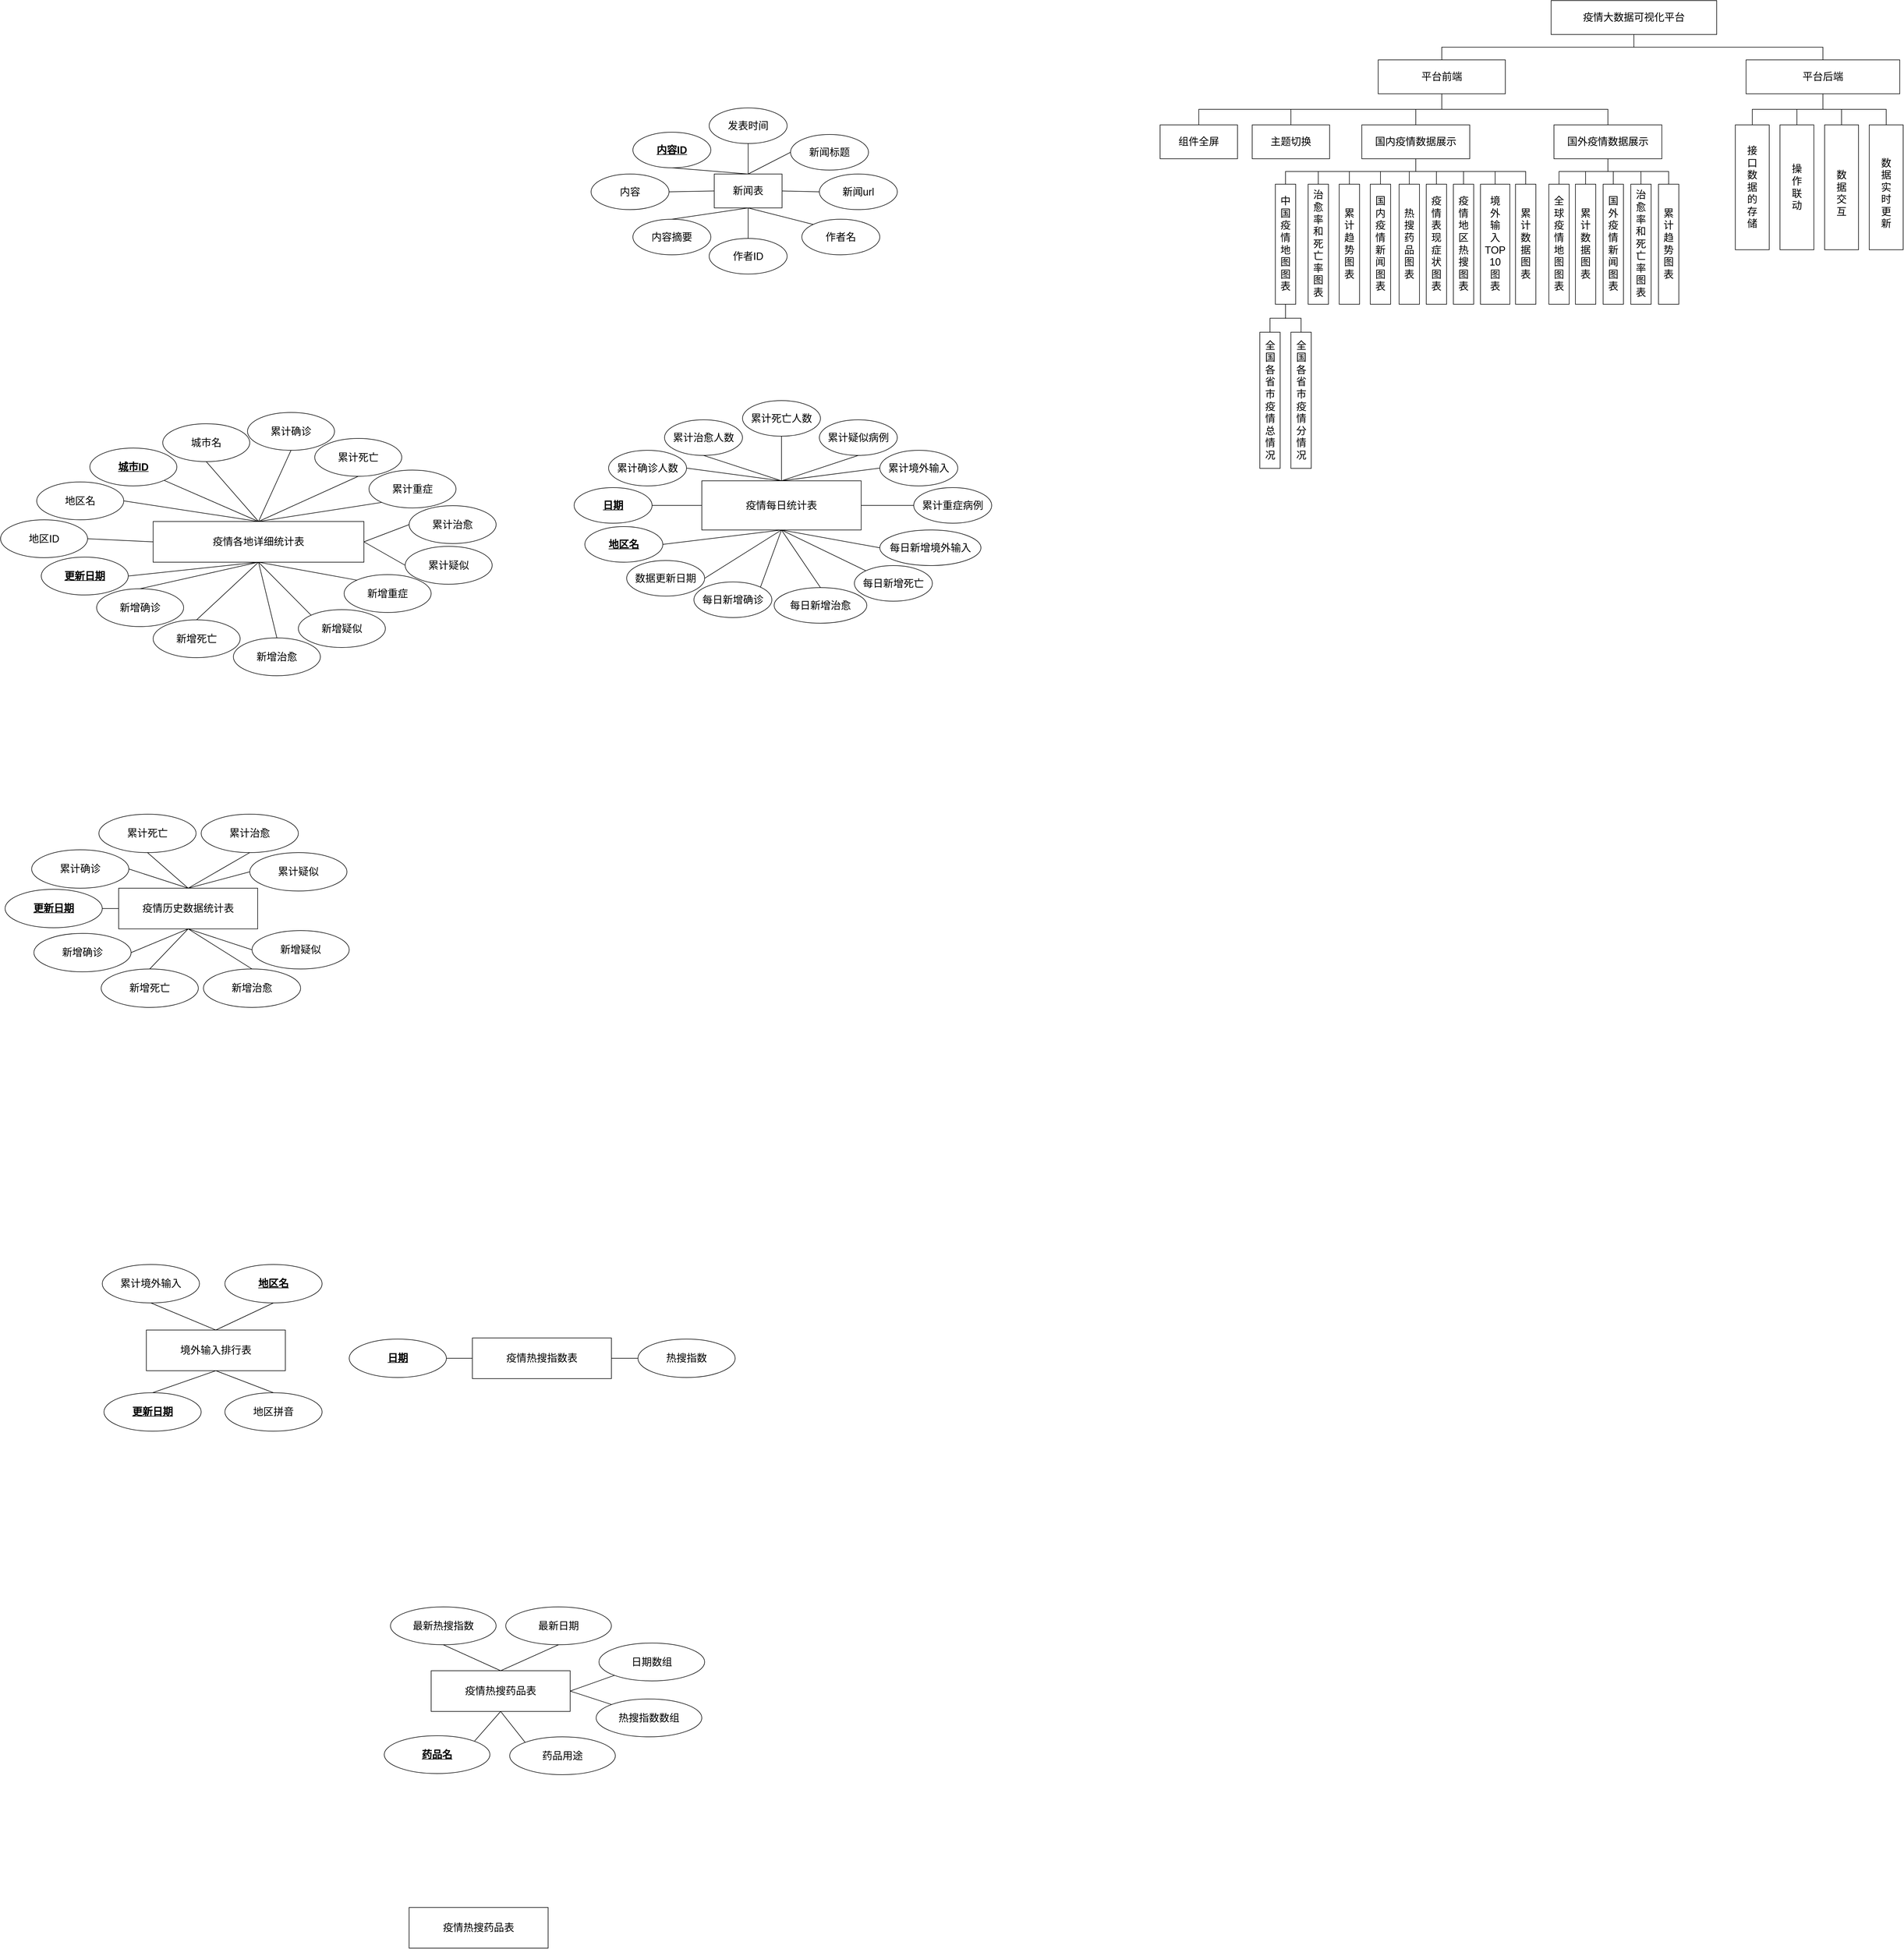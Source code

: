 <mxfile version="20.8.1" type="github">
  <diagram name="第 1 页" id="UEdug9_IwMbXUu6I8PIS">
    <mxGraphModel dx="3842" dy="546" grid="0" gridSize="10" guides="1" tooltips="1" connect="1" arrows="1" fold="1" page="0" pageScale="1" pageWidth="827" pageHeight="1169" math="0" shadow="0">
      <root>
        <mxCell id="0" />
        <mxCell id="1" parent="0" />
        <mxCell id="BOajG0e2wCL7hpuUYJ67-6" style="edgeStyle=orthogonalEdgeStyle;rounded=0;orthogonalLoop=1;jettySize=auto;html=1;exitX=0.5;exitY=1;exitDx=0;exitDy=0;entryX=0.5;entryY=0;entryDx=0;entryDy=0;endArrow=none;endFill=0;" parent="1" source="BOajG0e2wCL7hpuUYJ67-2" target="BOajG0e2wCL7hpuUYJ67-3" edge="1">
          <mxGeometry relative="1" as="geometry" />
        </mxCell>
        <mxCell id="BOajG0e2wCL7hpuUYJ67-7" style="edgeStyle=orthogonalEdgeStyle;rounded=0;orthogonalLoop=1;jettySize=auto;html=1;exitX=0.5;exitY=1;exitDx=0;exitDy=0;entryX=0.5;entryY=0;entryDx=0;entryDy=0;endArrow=none;endFill=0;" parent="1" source="BOajG0e2wCL7hpuUYJ67-2" target="BOajG0e2wCL7hpuUYJ67-4" edge="1">
          <mxGeometry relative="1" as="geometry" />
        </mxCell>
        <mxCell id="BOajG0e2wCL7hpuUYJ67-2" value="&lt;font style=&quot;font-size: 18px;&quot;&gt;疫情大数据可视化平台&lt;/font&gt;" style="rounded=0;whiteSpace=wrap;html=1;" parent="1" vertex="1">
          <mxGeometry x="188" y="89" width="293" height="60" as="geometry" />
        </mxCell>
        <mxCell id="BOajG0e2wCL7hpuUYJ67-12" style="edgeStyle=orthogonalEdgeStyle;rounded=0;orthogonalLoop=1;jettySize=auto;html=1;exitX=0.5;exitY=1;exitDx=0;exitDy=0;endArrow=none;endFill=0;" parent="1" source="BOajG0e2wCL7hpuUYJ67-3" target="BOajG0e2wCL7hpuUYJ67-10" edge="1">
          <mxGeometry relative="1" as="geometry" />
        </mxCell>
        <mxCell id="BOajG0e2wCL7hpuUYJ67-13" style="edgeStyle=orthogonalEdgeStyle;rounded=0;orthogonalLoop=1;jettySize=auto;html=1;exitX=0.5;exitY=1;exitDx=0;exitDy=0;endArrow=none;endFill=0;" parent="1" source="BOajG0e2wCL7hpuUYJ67-3" target="BOajG0e2wCL7hpuUYJ67-11" edge="1">
          <mxGeometry relative="1" as="geometry" />
        </mxCell>
        <mxCell id="BOajG0e2wCL7hpuUYJ67-53" style="edgeStyle=orthogonalEdgeStyle;rounded=0;orthogonalLoop=1;jettySize=auto;html=1;exitX=0.5;exitY=1;exitDx=0;exitDy=0;endArrow=none;endFill=0;" parent="1" source="BOajG0e2wCL7hpuUYJ67-3" target="BOajG0e2wCL7hpuUYJ67-52" edge="1">
          <mxGeometry relative="1" as="geometry" />
        </mxCell>
        <mxCell id="BOajG0e2wCL7hpuUYJ67-55" style="edgeStyle=orthogonalEdgeStyle;rounded=0;orthogonalLoop=1;jettySize=auto;html=1;exitX=0.5;exitY=1;exitDx=0;exitDy=0;endArrow=none;endFill=0;" parent="1" source="BOajG0e2wCL7hpuUYJ67-3" target="BOajG0e2wCL7hpuUYJ67-54" edge="1">
          <mxGeometry relative="1" as="geometry" />
        </mxCell>
        <mxCell id="BOajG0e2wCL7hpuUYJ67-3" value="&lt;font style=&quot;font-size: 18px;&quot;&gt;平台前端&lt;/font&gt;" style="rounded=0;whiteSpace=wrap;html=1;" parent="1" vertex="1">
          <mxGeometry x="-118" y="194" width="225" height="60" as="geometry" />
        </mxCell>
        <mxCell id="BOajG0e2wCL7hpuUYJ67-58" style="edgeStyle=orthogonalEdgeStyle;rounded=0;orthogonalLoop=1;jettySize=auto;html=1;exitX=0.5;exitY=1;exitDx=0;exitDy=0;entryX=0;entryY=0.5;entryDx=0;entryDy=0;endArrow=none;endFill=0;" parent="1" source="BOajG0e2wCL7hpuUYJ67-4" target="BOajG0e2wCL7hpuUYJ67-48" edge="1">
          <mxGeometry relative="1" as="geometry" />
        </mxCell>
        <mxCell id="BOajG0e2wCL7hpuUYJ67-59" style="edgeStyle=orthogonalEdgeStyle;rounded=0;orthogonalLoop=1;jettySize=auto;html=1;exitX=0.5;exitY=1;exitDx=0;exitDy=0;entryX=0;entryY=0.5;entryDx=0;entryDy=0;endArrow=none;endFill=0;" parent="1" source="BOajG0e2wCL7hpuUYJ67-4" target="BOajG0e2wCL7hpuUYJ67-49" edge="1">
          <mxGeometry relative="1" as="geometry" />
        </mxCell>
        <mxCell id="BOajG0e2wCL7hpuUYJ67-60" style="edgeStyle=orthogonalEdgeStyle;rounded=0;orthogonalLoop=1;jettySize=auto;html=1;exitX=0.5;exitY=1;exitDx=0;exitDy=0;entryX=0;entryY=0.5;entryDx=0;entryDy=0;endArrow=none;endFill=0;" parent="1" source="BOajG0e2wCL7hpuUYJ67-4" target="BOajG0e2wCL7hpuUYJ67-50" edge="1">
          <mxGeometry relative="1" as="geometry" />
        </mxCell>
        <mxCell id="BOajG0e2wCL7hpuUYJ67-61" style="edgeStyle=orthogonalEdgeStyle;rounded=0;orthogonalLoop=1;jettySize=auto;html=1;exitX=0.5;exitY=1;exitDx=0;exitDy=0;entryX=0;entryY=0.5;entryDx=0;entryDy=0;endArrow=none;endFill=0;" parent="1" source="BOajG0e2wCL7hpuUYJ67-4" target="BOajG0e2wCL7hpuUYJ67-57" edge="1">
          <mxGeometry relative="1" as="geometry" />
        </mxCell>
        <mxCell id="BOajG0e2wCL7hpuUYJ67-4" value="&lt;font style=&quot;font-size: 18px;&quot;&gt;平台后端&lt;/font&gt;" style="rounded=0;whiteSpace=wrap;html=1;" parent="1" vertex="1">
          <mxGeometry x="533" y="194" width="272" height="60" as="geometry" />
        </mxCell>
        <mxCell id="BOajG0e2wCL7hpuUYJ67-25" style="edgeStyle=orthogonalEdgeStyle;rounded=0;orthogonalLoop=1;jettySize=auto;html=1;exitX=0.5;exitY=1;exitDx=0;exitDy=0;entryX=0;entryY=0.5;entryDx=0;entryDy=0;endArrow=none;endFill=0;" parent="1" source="BOajG0e2wCL7hpuUYJ67-10" target="BOajG0e2wCL7hpuUYJ67-22" edge="1">
          <mxGeometry relative="1" as="geometry" />
        </mxCell>
        <mxCell id="BOajG0e2wCL7hpuUYJ67-26" style="edgeStyle=orthogonalEdgeStyle;rounded=0;orthogonalLoop=1;jettySize=auto;html=1;exitX=0.5;exitY=1;exitDx=0;exitDy=0;entryX=0;entryY=0.5;entryDx=0;entryDy=0;endArrow=none;endFill=0;" parent="1" source="BOajG0e2wCL7hpuUYJ67-10" target="BOajG0e2wCL7hpuUYJ67-15" edge="1">
          <mxGeometry relative="1" as="geometry" />
        </mxCell>
        <mxCell id="BOajG0e2wCL7hpuUYJ67-27" style="edgeStyle=orthogonalEdgeStyle;rounded=0;orthogonalLoop=1;jettySize=auto;html=1;exitX=0.5;exitY=1;exitDx=0;exitDy=0;entryX=0;entryY=0.5;entryDx=0;entryDy=0;endArrow=none;endFill=0;" parent="1" source="BOajG0e2wCL7hpuUYJ67-10" target="BOajG0e2wCL7hpuUYJ67-16" edge="1">
          <mxGeometry relative="1" as="geometry" />
        </mxCell>
        <mxCell id="BOajG0e2wCL7hpuUYJ67-28" style="edgeStyle=orthogonalEdgeStyle;rounded=0;orthogonalLoop=1;jettySize=auto;html=1;exitX=0.5;exitY=1;exitDx=0;exitDy=0;entryX=0;entryY=0.5;entryDx=0;entryDy=0;endArrow=none;endFill=0;" parent="1" source="BOajG0e2wCL7hpuUYJ67-10" target="BOajG0e2wCL7hpuUYJ67-17" edge="1">
          <mxGeometry relative="1" as="geometry" />
        </mxCell>
        <mxCell id="BOajG0e2wCL7hpuUYJ67-29" style="edgeStyle=orthogonalEdgeStyle;rounded=0;orthogonalLoop=1;jettySize=auto;html=1;exitX=0.5;exitY=1;exitDx=0;exitDy=0;entryX=0;entryY=0.5;entryDx=0;entryDy=0;endArrow=none;endFill=0;" parent="1" source="BOajG0e2wCL7hpuUYJ67-10" target="BOajG0e2wCL7hpuUYJ67-18" edge="1">
          <mxGeometry relative="1" as="geometry" />
        </mxCell>
        <mxCell id="BOajG0e2wCL7hpuUYJ67-30" style="edgeStyle=orthogonalEdgeStyle;rounded=0;orthogonalLoop=1;jettySize=auto;html=1;exitX=0.5;exitY=1;exitDx=0;exitDy=0;entryX=0;entryY=0.5;entryDx=0;entryDy=0;endArrow=none;endFill=0;" parent="1" source="BOajG0e2wCL7hpuUYJ67-10" target="BOajG0e2wCL7hpuUYJ67-19" edge="1">
          <mxGeometry relative="1" as="geometry" />
        </mxCell>
        <mxCell id="BOajG0e2wCL7hpuUYJ67-31" style="edgeStyle=orthogonalEdgeStyle;rounded=0;orthogonalLoop=1;jettySize=auto;html=1;exitX=0.5;exitY=1;exitDx=0;exitDy=0;entryX=0;entryY=0.5;entryDx=0;entryDy=0;endArrow=none;endFill=0;" parent="1" source="BOajG0e2wCL7hpuUYJ67-10" target="BOajG0e2wCL7hpuUYJ67-20" edge="1">
          <mxGeometry relative="1" as="geometry" />
        </mxCell>
        <mxCell id="BOajG0e2wCL7hpuUYJ67-32" style="edgeStyle=orthogonalEdgeStyle;rounded=0;orthogonalLoop=1;jettySize=auto;html=1;exitX=0.5;exitY=1;exitDx=0;exitDy=0;entryX=0;entryY=0.5;entryDx=0;entryDy=0;endArrow=none;endFill=0;" parent="1" source="BOajG0e2wCL7hpuUYJ67-10" target="BOajG0e2wCL7hpuUYJ67-21" edge="1">
          <mxGeometry relative="1" as="geometry" />
        </mxCell>
        <mxCell id="BOajG0e2wCL7hpuUYJ67-39" style="edgeStyle=orthogonalEdgeStyle;rounded=0;orthogonalLoop=1;jettySize=auto;html=1;exitX=0.5;exitY=1;exitDx=0;exitDy=0;entryX=0;entryY=0.5;entryDx=0;entryDy=0;endArrow=none;endFill=0;" parent="1" source="BOajG0e2wCL7hpuUYJ67-10" target="BOajG0e2wCL7hpuUYJ67-37" edge="1">
          <mxGeometry relative="1" as="geometry" />
        </mxCell>
        <mxCell id="BOajG0e2wCL7hpuUYJ67-10" value="&lt;font style=&quot;font-size: 18px;&quot;&gt;国内疫情数据展示&lt;/font&gt;" style="rounded=0;whiteSpace=wrap;html=1;" parent="1" vertex="1">
          <mxGeometry x="-147" y="309" width="191" height="60" as="geometry" />
        </mxCell>
        <mxCell id="BOajG0e2wCL7hpuUYJ67-40" style="edgeStyle=orthogonalEdgeStyle;rounded=0;orthogonalLoop=1;jettySize=auto;html=1;exitX=0.5;exitY=1;exitDx=0;exitDy=0;entryX=0;entryY=0.5;entryDx=0;entryDy=0;endArrow=none;endFill=0;" parent="1" source="BOajG0e2wCL7hpuUYJ67-11" target="BOajG0e2wCL7hpuUYJ67-36" edge="1">
          <mxGeometry relative="1" as="geometry" />
        </mxCell>
        <mxCell id="BOajG0e2wCL7hpuUYJ67-41" style="edgeStyle=orthogonalEdgeStyle;rounded=0;orthogonalLoop=1;jettySize=auto;html=1;exitX=0.5;exitY=1;exitDx=0;exitDy=0;entryX=0;entryY=0.5;entryDx=0;entryDy=0;endArrow=none;endFill=0;" parent="1" source="BOajG0e2wCL7hpuUYJ67-11" target="BOajG0e2wCL7hpuUYJ67-38" edge="1">
          <mxGeometry relative="1" as="geometry" />
        </mxCell>
        <mxCell id="BOajG0e2wCL7hpuUYJ67-43" style="edgeStyle=orthogonalEdgeStyle;rounded=0;orthogonalLoop=1;jettySize=auto;html=1;exitX=0.5;exitY=1;exitDx=0;exitDy=0;entryX=0;entryY=0.5;entryDx=0;entryDy=0;endArrow=none;endFill=0;" parent="1" source="BOajG0e2wCL7hpuUYJ67-11" target="BOajG0e2wCL7hpuUYJ67-42" edge="1">
          <mxGeometry relative="1" as="geometry" />
        </mxCell>
        <mxCell id="BOajG0e2wCL7hpuUYJ67-46" style="edgeStyle=orthogonalEdgeStyle;rounded=0;orthogonalLoop=1;jettySize=auto;html=1;exitX=0.5;exitY=1;exitDx=0;exitDy=0;entryX=0;entryY=0.5;entryDx=0;entryDy=0;endArrow=none;endFill=0;" parent="1" source="BOajG0e2wCL7hpuUYJ67-11" target="BOajG0e2wCL7hpuUYJ67-44" edge="1">
          <mxGeometry relative="1" as="geometry" />
        </mxCell>
        <mxCell id="BOajG0e2wCL7hpuUYJ67-47" style="edgeStyle=orthogonalEdgeStyle;rounded=0;orthogonalLoop=1;jettySize=auto;html=1;exitX=0.5;exitY=1;exitDx=0;exitDy=0;entryX=0;entryY=0.5;entryDx=0;entryDy=0;endArrow=none;endFill=0;" parent="1" source="BOajG0e2wCL7hpuUYJ67-11" target="BOajG0e2wCL7hpuUYJ67-45" edge="1">
          <mxGeometry relative="1" as="geometry" />
        </mxCell>
        <mxCell id="BOajG0e2wCL7hpuUYJ67-11" value="&lt;font style=&quot;font-size: 18px;&quot;&gt;国外疫情数据展示&lt;/font&gt;" style="rounded=0;whiteSpace=wrap;html=1;" parent="1" vertex="1">
          <mxGeometry x="193" y="309" width="191" height="60" as="geometry" />
        </mxCell>
        <mxCell id="BOajG0e2wCL7hpuUYJ67-15" value="&lt;font style=&quot;font-size: 18px;&quot;&gt;治愈率和死亡率图表&lt;/font&gt;" style="rounded=0;whiteSpace=wrap;html=1;flipV=1;flipH=1;direction=south;labelBorderColor=none;labelPosition=center;verticalLabelPosition=middle;align=center;verticalAlign=middle;" parent="1" vertex="1">
          <mxGeometry x="-242" y="414" width="36" height="212.5" as="geometry" />
        </mxCell>
        <mxCell id="BOajG0e2wCL7hpuUYJ67-16" value="&lt;font style=&quot;font-size: 18px;&quot;&gt;累计趋势图表&lt;/font&gt;" style="rounded=0;whiteSpace=wrap;html=1;flipV=1;flipH=1;direction=south;labelBorderColor=none;labelPosition=center;verticalLabelPosition=middle;align=center;verticalAlign=middle;" parent="1" vertex="1">
          <mxGeometry x="-187" y="414" width="36" height="212.5" as="geometry" />
        </mxCell>
        <mxCell id="BOajG0e2wCL7hpuUYJ67-17" value="&lt;span style=&quot;font-size: 18px;&quot;&gt;国内疫情新闻图表&lt;/span&gt;" style="rounded=0;whiteSpace=wrap;html=1;flipV=1;flipH=1;direction=south;labelBorderColor=none;labelPosition=center;verticalLabelPosition=middle;align=center;verticalAlign=middle;" parent="1" vertex="1">
          <mxGeometry x="-132" y="414" width="36" height="212.5" as="geometry" />
        </mxCell>
        <mxCell id="BOajG0e2wCL7hpuUYJ67-18" value="&lt;span style=&quot;font-size: 18px;&quot;&gt;热搜药品图表&lt;/span&gt;" style="rounded=0;whiteSpace=wrap;html=1;flipV=1;flipH=1;direction=south;labelBorderColor=none;labelPosition=center;verticalLabelPosition=middle;align=center;verticalAlign=middle;" parent="1" vertex="1">
          <mxGeometry x="-81" y="414" width="36" height="212.5" as="geometry" />
        </mxCell>
        <mxCell id="BOajG0e2wCL7hpuUYJ67-19" value="&lt;span style=&quot;font-size: 18px;&quot;&gt;疫情表现症状图表&lt;/span&gt;" style="rounded=0;whiteSpace=wrap;html=1;flipV=1;flipH=1;direction=south;labelBorderColor=none;labelPosition=center;verticalLabelPosition=middle;align=center;verticalAlign=middle;" parent="1" vertex="1">
          <mxGeometry x="-33" y="414" width="36" height="212.5" as="geometry" />
        </mxCell>
        <mxCell id="BOajG0e2wCL7hpuUYJ67-20" value="&lt;span style=&quot;font-size: 18px;&quot;&gt;疫情地区热搜图表&lt;/span&gt;" style="rounded=0;whiteSpace=wrap;html=1;flipV=1;flipH=1;direction=south;labelBorderColor=none;labelPosition=center;verticalLabelPosition=middle;align=center;verticalAlign=middle;" parent="1" vertex="1">
          <mxGeometry x="15" y="414" width="36" height="212.5" as="geometry" />
        </mxCell>
        <mxCell id="BOajG0e2wCL7hpuUYJ67-21" value="&lt;span style=&quot;font-size: 18px;&quot;&gt;境&lt;br&gt;外&lt;br&gt;输&lt;br&gt;入&lt;br&gt;TOP&lt;br&gt;10&lt;br&gt;图&lt;br&gt;表&lt;/span&gt;" style="rounded=0;whiteSpace=wrap;html=1;flipV=1;flipH=1;direction=south;labelBorderColor=none;labelPosition=center;verticalLabelPosition=middle;align=center;verticalAlign=middle;" parent="1" vertex="1">
          <mxGeometry x="63" y="414" width="52" height="212.5" as="geometry" />
        </mxCell>
        <mxCell id="BOajG0e2wCL7hpuUYJ67-34" style="edgeStyle=orthogonalEdgeStyle;rounded=0;orthogonalLoop=1;jettySize=auto;html=1;exitX=1;exitY=0.5;exitDx=0;exitDy=0;entryX=0;entryY=0.5;entryDx=0;entryDy=0;endArrow=none;endFill=0;" parent="1" source="BOajG0e2wCL7hpuUYJ67-22" target="BOajG0e2wCL7hpuUYJ67-23" edge="1">
          <mxGeometry relative="1" as="geometry" />
        </mxCell>
        <mxCell id="BOajG0e2wCL7hpuUYJ67-35" style="edgeStyle=orthogonalEdgeStyle;rounded=0;orthogonalLoop=1;jettySize=auto;html=1;exitX=1;exitY=0.5;exitDx=0;exitDy=0;entryX=0;entryY=0.5;entryDx=0;entryDy=0;endArrow=none;endFill=0;" parent="1" source="BOajG0e2wCL7hpuUYJ67-22" target="BOajG0e2wCL7hpuUYJ67-24" edge="1">
          <mxGeometry relative="1" as="geometry" />
        </mxCell>
        <mxCell id="BOajG0e2wCL7hpuUYJ67-22" value="&lt;span style=&quot;font-size: 18px;&quot;&gt;中国疫情地图图表&lt;/span&gt;" style="rounded=0;whiteSpace=wrap;html=1;flipV=1;flipH=1;direction=south;labelBorderColor=none;labelPosition=center;verticalLabelPosition=middle;align=center;verticalAlign=middle;" parent="1" vertex="1">
          <mxGeometry x="-300" y="414" width="36" height="212.5" as="geometry" />
        </mxCell>
        <mxCell id="BOajG0e2wCL7hpuUYJ67-23" value="&lt;span style=&quot;font-size: 18px;&quot;&gt;全国各省市疫情总情况&lt;/span&gt;" style="rounded=0;whiteSpace=wrap;html=1;flipV=1;flipH=1;direction=south;labelBorderColor=none;labelPosition=center;verticalLabelPosition=middle;align=center;verticalAlign=middle;" parent="1" vertex="1">
          <mxGeometry x="-327.5" y="676" width="36" height="241" as="geometry" />
        </mxCell>
        <mxCell id="BOajG0e2wCL7hpuUYJ67-24" value="&lt;span style=&quot;font-size: 18px;&quot;&gt;全国各省市疫情分情况&lt;/span&gt;" style="rounded=0;whiteSpace=wrap;html=1;flipV=1;flipH=1;direction=south;labelBorderColor=none;labelPosition=center;verticalLabelPosition=middle;align=center;verticalAlign=middle;" parent="1" vertex="1">
          <mxGeometry x="-272.5" y="676" width="36" height="241" as="geometry" />
        </mxCell>
        <mxCell id="BOajG0e2wCL7hpuUYJ67-36" value="&lt;span style=&quot;font-size: 18px;&quot;&gt;全球疫情地图图表&lt;/span&gt;" style="rounded=0;whiteSpace=wrap;html=1;flipV=1;flipH=1;direction=south;labelBorderColor=none;labelPosition=center;verticalLabelPosition=middle;align=center;verticalAlign=middle;" parent="1" vertex="1">
          <mxGeometry x="184" y="414" width="36" height="212.5" as="geometry" />
        </mxCell>
        <mxCell id="BOajG0e2wCL7hpuUYJ67-37" value="&lt;font style=&quot;font-size: 18px;&quot;&gt;累计数据图表&lt;/font&gt;" style="rounded=0;whiteSpace=wrap;html=1;flipV=1;flipH=1;direction=south;labelBorderColor=none;labelPosition=center;verticalLabelPosition=middle;align=center;verticalAlign=middle;" parent="1" vertex="1">
          <mxGeometry x="125" y="414" width="36" height="212.5" as="geometry" />
        </mxCell>
        <mxCell id="BOajG0e2wCL7hpuUYJ67-38" value="&lt;font style=&quot;font-size: 18px;&quot;&gt;累计数据图表&lt;/font&gt;" style="rounded=0;whiteSpace=wrap;html=1;flipV=1;flipH=1;direction=south;labelBorderColor=none;labelPosition=center;verticalLabelPosition=middle;align=center;verticalAlign=middle;" parent="1" vertex="1">
          <mxGeometry x="231" y="414" width="36" height="212.5" as="geometry" />
        </mxCell>
        <mxCell id="BOajG0e2wCL7hpuUYJ67-42" value="&lt;span style=&quot;font-size: 18px;&quot;&gt;国外疫情新闻图表&lt;/span&gt;" style="rounded=0;whiteSpace=wrap;html=1;flipV=1;flipH=1;direction=south;labelBorderColor=none;labelPosition=center;verticalLabelPosition=middle;align=center;verticalAlign=middle;" parent="1" vertex="1">
          <mxGeometry x="280" y="414" width="36" height="212.5" as="geometry" />
        </mxCell>
        <mxCell id="BOajG0e2wCL7hpuUYJ67-44" value="&lt;font style=&quot;font-size: 18px;&quot;&gt;治愈率和死亡率图表&lt;/font&gt;" style="rounded=0;whiteSpace=wrap;html=1;flipV=1;flipH=1;direction=south;labelBorderColor=none;labelPosition=center;verticalLabelPosition=middle;align=center;verticalAlign=middle;" parent="1" vertex="1">
          <mxGeometry x="329" y="414" width="36" height="212.5" as="geometry" />
        </mxCell>
        <mxCell id="BOajG0e2wCL7hpuUYJ67-45" value="&lt;font style=&quot;font-size: 18px;&quot;&gt;累计趋势图表&lt;/font&gt;" style="rounded=0;whiteSpace=wrap;html=1;flipV=1;flipH=1;direction=south;labelBorderColor=none;labelPosition=center;verticalLabelPosition=middle;align=center;verticalAlign=middle;" parent="1" vertex="1">
          <mxGeometry x="378" y="414" width="36" height="212.5" as="geometry" />
        </mxCell>
        <mxCell id="BOajG0e2wCL7hpuUYJ67-48" value="&lt;font style=&quot;font-size: 18px;&quot;&gt;接&lt;br&gt;口&lt;br&gt;数&lt;br&gt;据&lt;br&gt;的&lt;br&gt;存&lt;br&gt;储&lt;/font&gt;" style="rounded=0;whiteSpace=wrap;html=1;direction=south;" parent="1" vertex="1">
          <mxGeometry x="514" y="309" width="60" height="221" as="geometry" />
        </mxCell>
        <mxCell id="BOajG0e2wCL7hpuUYJ67-49" value="&lt;span style=&quot;font-size: 18px;&quot;&gt;操&lt;br&gt;作&lt;br&gt;联&lt;br&gt;动&lt;/span&gt;" style="rounded=0;whiteSpace=wrap;html=1;direction=south;" parent="1" vertex="1">
          <mxGeometry x="593" y="309" width="60" height="221" as="geometry" />
        </mxCell>
        <mxCell id="BOajG0e2wCL7hpuUYJ67-50" value="&lt;span style=&quot;font-size: 18px;&quot;&gt;&lt;br&gt;数&lt;br&gt;据&lt;br&gt;交&lt;br&gt;互&lt;/span&gt;" style="rounded=0;whiteSpace=wrap;html=1;direction=south;" parent="1" vertex="1">
          <mxGeometry x="672" y="309" width="60" height="221" as="geometry" />
        </mxCell>
        <mxCell id="BOajG0e2wCL7hpuUYJ67-52" value="&lt;font style=&quot;font-size: 18px;&quot;&gt;主题切换&lt;/font&gt;" style="rounded=0;whiteSpace=wrap;html=1;" parent="1" vertex="1">
          <mxGeometry x="-341" y="309" width="137" height="60" as="geometry" />
        </mxCell>
        <mxCell id="BOajG0e2wCL7hpuUYJ67-54" value="&lt;font style=&quot;font-size: 18px;&quot;&gt;组件全屏&lt;/font&gt;" style="rounded=0;whiteSpace=wrap;html=1;" parent="1" vertex="1">
          <mxGeometry x="-504" y="309" width="137" height="60" as="geometry" />
        </mxCell>
        <mxCell id="BOajG0e2wCL7hpuUYJ67-57" value="&lt;span style=&quot;font-size: 18px;&quot;&gt;&lt;br&gt;数&lt;br&gt;据&lt;br&gt;实&lt;br&gt;时&lt;br&gt;更&lt;br&gt;新&lt;br&gt;&lt;/span&gt;" style="rounded=0;whiteSpace=wrap;html=1;direction=south;" parent="1" vertex="1">
          <mxGeometry x="751" y="309" width="60" height="221" as="geometry" />
        </mxCell>
        <mxCell id="s5Gfsr77yvl_gxEFu3jo-14" style="edgeStyle=none;rounded=0;orthogonalLoop=1;jettySize=auto;html=1;exitX=1;exitY=0.5;exitDx=0;exitDy=0;entryX=0;entryY=0.5;entryDx=0;entryDy=0;fontSize=18;endArrow=none;endFill=0;" edge="1" parent="1" source="s5Gfsr77yvl_gxEFu3jo-1" target="s5Gfsr77yvl_gxEFu3jo-9">
          <mxGeometry relative="1" as="geometry" />
        </mxCell>
        <mxCell id="s5Gfsr77yvl_gxEFu3jo-15" style="edgeStyle=none;rounded=0;orthogonalLoop=1;jettySize=auto;html=1;exitX=0.5;exitY=1;exitDx=0;exitDy=0;entryX=0;entryY=0;entryDx=0;entryDy=0;fontSize=18;endArrow=none;endFill=0;" edge="1" parent="1" source="s5Gfsr77yvl_gxEFu3jo-1" target="s5Gfsr77yvl_gxEFu3jo-5">
          <mxGeometry relative="1" as="geometry" />
        </mxCell>
        <mxCell id="s5Gfsr77yvl_gxEFu3jo-16" style="edgeStyle=none;rounded=0;orthogonalLoop=1;jettySize=auto;html=1;exitX=0.5;exitY=1;exitDx=0;exitDy=0;entryX=0.5;entryY=0;entryDx=0;entryDy=0;fontSize=18;endArrow=none;endFill=0;" edge="1" parent="1" source="s5Gfsr77yvl_gxEFu3jo-1" target="s5Gfsr77yvl_gxEFu3jo-4">
          <mxGeometry relative="1" as="geometry" />
        </mxCell>
        <mxCell id="s5Gfsr77yvl_gxEFu3jo-1" value="&lt;font style=&quot;font-size: 18px;&quot;&gt;新闻表&lt;/font&gt;" style="rounded=0;whiteSpace=wrap;html=1;" vertex="1" parent="1">
          <mxGeometry x="-1293" y="396" width="120" height="60" as="geometry" />
        </mxCell>
        <mxCell id="s5Gfsr77yvl_gxEFu3jo-18" style="edgeStyle=none;rounded=0;orthogonalLoop=1;jettySize=auto;html=1;exitX=1;exitY=0.5;exitDx=0;exitDy=0;entryX=0;entryY=0.5;entryDx=0;entryDy=0;fontSize=18;endArrow=none;endFill=0;" edge="1" parent="1" source="s5Gfsr77yvl_gxEFu3jo-2" target="s5Gfsr77yvl_gxEFu3jo-1">
          <mxGeometry relative="1" as="geometry" />
        </mxCell>
        <mxCell id="s5Gfsr77yvl_gxEFu3jo-2" value="内容" style="ellipse;whiteSpace=wrap;html=1;fontSize=18;" vertex="1" parent="1">
          <mxGeometry x="-1511" y="396" width="138" height="63" as="geometry" />
        </mxCell>
        <mxCell id="s5Gfsr77yvl_gxEFu3jo-17" style="edgeStyle=none;rounded=0;orthogonalLoop=1;jettySize=auto;html=1;exitX=0.5;exitY=0;exitDx=0;exitDy=0;entryX=0.5;entryY=1;entryDx=0;entryDy=0;fontSize=18;endArrow=none;endFill=0;" edge="1" parent="1" source="s5Gfsr77yvl_gxEFu3jo-3" target="s5Gfsr77yvl_gxEFu3jo-1">
          <mxGeometry relative="1" as="geometry" />
        </mxCell>
        <mxCell id="s5Gfsr77yvl_gxEFu3jo-3" value="内容摘要" style="ellipse;whiteSpace=wrap;html=1;fontSize=18;" vertex="1" parent="1">
          <mxGeometry x="-1437" y="476" width="138" height="63" as="geometry" />
        </mxCell>
        <mxCell id="s5Gfsr77yvl_gxEFu3jo-4" value="作者ID" style="ellipse;whiteSpace=wrap;html=1;fontSize=18;" vertex="1" parent="1">
          <mxGeometry x="-1302" y="510" width="138" height="63" as="geometry" />
        </mxCell>
        <mxCell id="s5Gfsr77yvl_gxEFu3jo-5" value="作者名" style="ellipse;whiteSpace=wrap;html=1;fontSize=18;" vertex="1" parent="1">
          <mxGeometry x="-1138" y="476" width="138" height="63" as="geometry" />
        </mxCell>
        <mxCell id="s5Gfsr77yvl_gxEFu3jo-19" style="edgeStyle=none;rounded=0;orthogonalLoop=1;jettySize=auto;html=1;exitX=0.5;exitY=1;exitDx=0;exitDy=0;entryX=0.5;entryY=0;entryDx=0;entryDy=0;fontSize=18;endArrow=none;endFill=0;" edge="1" parent="1" source="s5Gfsr77yvl_gxEFu3jo-6" target="s5Gfsr77yvl_gxEFu3jo-1">
          <mxGeometry relative="1" as="geometry" />
        </mxCell>
        <mxCell id="s5Gfsr77yvl_gxEFu3jo-6" value="&lt;u&gt;&lt;b&gt;内容ID&lt;/b&gt;&lt;/u&gt;" style="ellipse;whiteSpace=wrap;html=1;fontSize=18;" vertex="1" parent="1">
          <mxGeometry x="-1437" y="322" width="138" height="63" as="geometry" />
        </mxCell>
        <mxCell id="s5Gfsr77yvl_gxEFu3jo-10" style="edgeStyle=orthogonalEdgeStyle;rounded=0;orthogonalLoop=1;jettySize=auto;html=1;exitX=0.5;exitY=1;exitDx=0;exitDy=0;entryX=0.5;entryY=0;entryDx=0;entryDy=0;fontSize=18;endArrow=none;endFill=0;" edge="1" parent="1" source="s5Gfsr77yvl_gxEFu3jo-7" target="s5Gfsr77yvl_gxEFu3jo-1">
          <mxGeometry relative="1" as="geometry" />
        </mxCell>
        <mxCell id="s5Gfsr77yvl_gxEFu3jo-7" value="发表时间" style="ellipse;whiteSpace=wrap;html=1;fontSize=18;" vertex="1" parent="1">
          <mxGeometry x="-1302" y="279" width="138" height="63" as="geometry" />
        </mxCell>
        <mxCell id="s5Gfsr77yvl_gxEFu3jo-8" value="新闻标题" style="ellipse;whiteSpace=wrap;html=1;fontSize=18;" vertex="1" parent="1">
          <mxGeometry x="-1158" y="326" width="138" height="63" as="geometry" />
        </mxCell>
        <mxCell id="s5Gfsr77yvl_gxEFu3jo-9" value="新闻url" style="ellipse;whiteSpace=wrap;html=1;fontSize=18;" vertex="1" parent="1">
          <mxGeometry x="-1107" y="396" width="138" height="63" as="geometry" />
        </mxCell>
        <mxCell id="s5Gfsr77yvl_gxEFu3jo-13" value="" style="endArrow=none;html=1;rounded=0;fontSize=18;entryX=0;entryY=0.5;entryDx=0;entryDy=0;exitX=0.5;exitY=0;exitDx=0;exitDy=0;" edge="1" parent="1" source="s5Gfsr77yvl_gxEFu3jo-1" target="s5Gfsr77yvl_gxEFu3jo-8">
          <mxGeometry width="50" height="50" relative="1" as="geometry">
            <mxPoint x="-1034" y="533" as="sourcePoint" />
            <mxPoint x="-984" y="483" as="targetPoint" />
          </mxGeometry>
        </mxCell>
        <mxCell id="s5Gfsr77yvl_gxEFu3jo-20" value="&lt;font style=&quot;font-size: 18px;&quot;&gt;疫情每日统计表&lt;/font&gt;" style="rounded=0;whiteSpace=wrap;html=1;" vertex="1" parent="1">
          <mxGeometry x="-1315" y="939" width="282" height="87" as="geometry" />
        </mxCell>
        <mxCell id="s5Gfsr77yvl_gxEFu3jo-41" style="edgeStyle=none;rounded=0;orthogonalLoop=1;jettySize=auto;html=1;exitX=1;exitY=0.5;exitDx=0;exitDy=0;entryX=0;entryY=0.5;entryDx=0;entryDy=0;fontSize=18;endArrow=none;endFill=0;" edge="1" parent="1" source="s5Gfsr77yvl_gxEFu3jo-21" target="s5Gfsr77yvl_gxEFu3jo-20">
          <mxGeometry relative="1" as="geometry" />
        </mxCell>
        <mxCell id="s5Gfsr77yvl_gxEFu3jo-21" value="&lt;b&gt;&lt;u&gt;日期&lt;/u&gt;&lt;/b&gt;" style="ellipse;whiteSpace=wrap;html=1;fontSize=18;" vertex="1" parent="1">
          <mxGeometry x="-1541" y="951" width="138" height="63" as="geometry" />
        </mxCell>
        <mxCell id="s5Gfsr77yvl_gxEFu3jo-40" style="edgeStyle=none;rounded=0;orthogonalLoop=1;jettySize=auto;html=1;exitX=1;exitY=0.5;exitDx=0;exitDy=0;entryX=0.5;entryY=0;entryDx=0;entryDy=0;fontSize=18;endArrow=none;endFill=0;" edge="1" parent="1" source="s5Gfsr77yvl_gxEFu3jo-23" target="s5Gfsr77yvl_gxEFu3jo-20">
          <mxGeometry relative="1" as="geometry" />
        </mxCell>
        <mxCell id="s5Gfsr77yvl_gxEFu3jo-23" value="累计确诊人数" style="ellipse;whiteSpace=wrap;html=1;fontSize=18;" vertex="1" parent="1">
          <mxGeometry x="-1480" y="885" width="138" height="63" as="geometry" />
        </mxCell>
        <mxCell id="s5Gfsr77yvl_gxEFu3jo-35" style="edgeStyle=none;rounded=0;orthogonalLoop=1;jettySize=auto;html=1;exitX=0.5;exitY=1;exitDx=0;exitDy=0;entryX=0.5;entryY=0;entryDx=0;entryDy=0;fontSize=18;endArrow=none;endFill=0;" edge="1" parent="1" source="s5Gfsr77yvl_gxEFu3jo-24" target="s5Gfsr77yvl_gxEFu3jo-20">
          <mxGeometry relative="1" as="geometry" />
        </mxCell>
        <mxCell id="s5Gfsr77yvl_gxEFu3jo-24" value="累计治愈人数" style="ellipse;whiteSpace=wrap;html=1;fontSize=18;" vertex="1" parent="1">
          <mxGeometry x="-1381" y="831" width="138" height="63" as="geometry" />
        </mxCell>
        <mxCell id="s5Gfsr77yvl_gxEFu3jo-34" style="edgeStyle=none;rounded=0;orthogonalLoop=1;jettySize=auto;html=1;exitX=0.5;exitY=1;exitDx=0;exitDy=0;entryX=0.5;entryY=0;entryDx=0;entryDy=0;fontSize=18;endArrow=none;endFill=0;" edge="1" parent="1" source="s5Gfsr77yvl_gxEFu3jo-25" target="s5Gfsr77yvl_gxEFu3jo-20">
          <mxGeometry relative="1" as="geometry" />
        </mxCell>
        <mxCell id="s5Gfsr77yvl_gxEFu3jo-25" value="累计死亡人数" style="ellipse;whiteSpace=wrap;html=1;fontSize=18;" vertex="1" parent="1">
          <mxGeometry x="-1243" y="797" width="138" height="63" as="geometry" />
        </mxCell>
        <mxCell id="s5Gfsr77yvl_gxEFu3jo-38" style="edgeStyle=none;rounded=0;orthogonalLoop=1;jettySize=auto;html=1;exitX=0.5;exitY=1;exitDx=0;exitDy=0;entryX=0.5;entryY=0;entryDx=0;entryDy=0;fontSize=18;endArrow=none;endFill=0;" edge="1" parent="1" source="s5Gfsr77yvl_gxEFu3jo-26" target="s5Gfsr77yvl_gxEFu3jo-20">
          <mxGeometry relative="1" as="geometry" />
        </mxCell>
        <mxCell id="s5Gfsr77yvl_gxEFu3jo-26" value="累计疑似病例" style="ellipse;whiteSpace=wrap;html=1;fontSize=18;" vertex="1" parent="1">
          <mxGeometry x="-1107" y="831" width="138" height="63" as="geometry" />
        </mxCell>
        <mxCell id="s5Gfsr77yvl_gxEFu3jo-42" style="edgeStyle=none;rounded=0;orthogonalLoop=1;jettySize=auto;html=1;exitX=0;exitY=0.5;exitDx=0;exitDy=0;entryX=1;entryY=0.5;entryDx=0;entryDy=0;fontSize=18;endArrow=none;endFill=0;" edge="1" parent="1" source="s5Gfsr77yvl_gxEFu3jo-27" target="s5Gfsr77yvl_gxEFu3jo-20">
          <mxGeometry relative="1" as="geometry" />
        </mxCell>
        <mxCell id="s5Gfsr77yvl_gxEFu3jo-27" value="累计重症病例" style="ellipse;whiteSpace=wrap;html=1;fontSize=18;" vertex="1" parent="1">
          <mxGeometry x="-940" y="951" width="138" height="63" as="geometry" />
        </mxCell>
        <mxCell id="s5Gfsr77yvl_gxEFu3jo-43" style="edgeStyle=none;rounded=0;orthogonalLoop=1;jettySize=auto;html=1;exitX=1;exitY=0.5;exitDx=0;exitDy=0;entryX=0.5;entryY=1;entryDx=0;entryDy=0;fontSize=18;endArrow=none;endFill=0;" edge="1" parent="1" source="s5Gfsr77yvl_gxEFu3jo-28" target="s5Gfsr77yvl_gxEFu3jo-20">
          <mxGeometry relative="1" as="geometry" />
        </mxCell>
        <mxCell id="s5Gfsr77yvl_gxEFu3jo-28" value="数据更新日期" style="ellipse;whiteSpace=wrap;html=1;fontSize=18;" vertex="1" parent="1">
          <mxGeometry x="-1448" y="1080" width="138" height="63" as="geometry" />
        </mxCell>
        <mxCell id="s5Gfsr77yvl_gxEFu3jo-44" style="edgeStyle=none;rounded=0;orthogonalLoop=1;jettySize=auto;html=1;exitX=1;exitY=0;exitDx=0;exitDy=0;entryX=0.5;entryY=1;entryDx=0;entryDy=0;fontSize=18;endArrow=none;endFill=0;" edge="1" parent="1" source="s5Gfsr77yvl_gxEFu3jo-29" target="s5Gfsr77yvl_gxEFu3jo-20">
          <mxGeometry relative="1" as="geometry" />
        </mxCell>
        <mxCell id="s5Gfsr77yvl_gxEFu3jo-29" value="每日新增确诊" style="ellipse;whiteSpace=wrap;html=1;fontSize=18;" vertex="1" parent="1">
          <mxGeometry x="-1329" y="1118" width="138" height="63" as="geometry" />
        </mxCell>
        <mxCell id="s5Gfsr77yvl_gxEFu3jo-45" style="edgeStyle=none;rounded=0;orthogonalLoop=1;jettySize=auto;html=1;exitX=0.5;exitY=0;exitDx=0;exitDy=0;entryX=0.5;entryY=1;entryDx=0;entryDy=0;fontSize=18;endArrow=none;endFill=0;" edge="1" parent="1" source="s5Gfsr77yvl_gxEFu3jo-30" target="s5Gfsr77yvl_gxEFu3jo-20">
          <mxGeometry relative="1" as="geometry" />
        </mxCell>
        <mxCell id="s5Gfsr77yvl_gxEFu3jo-30" value="每日新增治愈" style="ellipse;whiteSpace=wrap;html=1;fontSize=18;" vertex="1" parent="1">
          <mxGeometry x="-1187" y="1128" width="164" height="63" as="geometry" />
        </mxCell>
        <mxCell id="s5Gfsr77yvl_gxEFu3jo-46" style="edgeStyle=none;rounded=0;orthogonalLoop=1;jettySize=auto;html=1;exitX=0;exitY=0;exitDx=0;exitDy=0;entryX=0.5;entryY=1;entryDx=0;entryDy=0;fontSize=18;endArrow=none;endFill=0;" edge="1" parent="1" source="s5Gfsr77yvl_gxEFu3jo-31" target="s5Gfsr77yvl_gxEFu3jo-20">
          <mxGeometry relative="1" as="geometry" />
        </mxCell>
        <mxCell id="s5Gfsr77yvl_gxEFu3jo-31" value="每日新增死亡" style="ellipse;whiteSpace=wrap;html=1;fontSize=18;" vertex="1" parent="1">
          <mxGeometry x="-1045" y="1089" width="138" height="63" as="geometry" />
        </mxCell>
        <mxCell id="s5Gfsr77yvl_gxEFu3jo-39" style="edgeStyle=none;rounded=0;orthogonalLoop=1;jettySize=auto;html=1;exitX=0;exitY=0.5;exitDx=0;exitDy=0;entryX=0.5;entryY=0;entryDx=0;entryDy=0;fontSize=18;endArrow=none;endFill=0;" edge="1" parent="1" source="s5Gfsr77yvl_gxEFu3jo-32" target="s5Gfsr77yvl_gxEFu3jo-20">
          <mxGeometry relative="1" as="geometry" />
        </mxCell>
        <mxCell id="s5Gfsr77yvl_gxEFu3jo-32" value="累计境外输入" style="ellipse;whiteSpace=wrap;html=1;fontSize=18;" vertex="1" parent="1">
          <mxGeometry x="-1000" y="885" width="138" height="63" as="geometry" />
        </mxCell>
        <mxCell id="s5Gfsr77yvl_gxEFu3jo-47" style="edgeStyle=none;rounded=0;orthogonalLoop=1;jettySize=auto;html=1;exitX=0;exitY=0.5;exitDx=0;exitDy=0;entryX=0.5;entryY=1;entryDx=0;entryDy=0;fontSize=18;endArrow=none;endFill=0;" edge="1" parent="1" source="s5Gfsr77yvl_gxEFu3jo-33" target="s5Gfsr77yvl_gxEFu3jo-20">
          <mxGeometry relative="1" as="geometry" />
        </mxCell>
        <mxCell id="s5Gfsr77yvl_gxEFu3jo-33" value="每日新增境外输入" style="ellipse;whiteSpace=wrap;html=1;fontSize=18;" vertex="1" parent="1">
          <mxGeometry x="-1000" y="1026" width="179" height="63" as="geometry" />
        </mxCell>
        <mxCell id="s5Gfsr77yvl_gxEFu3jo-49" style="edgeStyle=none;rounded=0;orthogonalLoop=1;jettySize=auto;html=1;exitX=1;exitY=0.5;exitDx=0;exitDy=0;entryX=0.5;entryY=1;entryDx=0;entryDy=0;fontSize=18;endArrow=none;endFill=0;" edge="1" parent="1" source="s5Gfsr77yvl_gxEFu3jo-48" target="s5Gfsr77yvl_gxEFu3jo-20">
          <mxGeometry relative="1" as="geometry" />
        </mxCell>
        <mxCell id="s5Gfsr77yvl_gxEFu3jo-48" value="&lt;b&gt;&lt;u&gt;地区名&lt;/u&gt;&lt;/b&gt;" style="ellipse;whiteSpace=wrap;html=1;fontSize=18;" vertex="1" parent="1">
          <mxGeometry x="-1522" y="1020" width="138" height="63" as="geometry" />
        </mxCell>
        <mxCell id="s5Gfsr77yvl_gxEFu3jo-50" value="疫情各地详细统计表" style="rounded=0;whiteSpace=wrap;html=1;fontSize=18;" vertex="1" parent="1">
          <mxGeometry x="-2286" y="1011" width="373" height="72" as="geometry" />
        </mxCell>
        <mxCell id="s5Gfsr77yvl_gxEFu3jo-82" style="edgeStyle=none;rounded=0;orthogonalLoop=1;jettySize=auto;html=1;exitX=1;exitY=0.5;exitDx=0;exitDy=0;entryX=0;entryY=0.5;entryDx=0;entryDy=0;fontSize=18;endArrow=none;endFill=0;" edge="1" parent="1" source="s5Gfsr77yvl_gxEFu3jo-51" target="s5Gfsr77yvl_gxEFu3jo-50">
          <mxGeometry relative="1" as="geometry" />
        </mxCell>
        <mxCell id="s5Gfsr77yvl_gxEFu3jo-51" value="地区ID" style="ellipse;whiteSpace=wrap;html=1;fontSize=18;" vertex="1" parent="1">
          <mxGeometry x="-2556" y="1008" width="154" height="67" as="geometry" />
        </mxCell>
        <mxCell id="s5Gfsr77yvl_gxEFu3jo-83" style="edgeStyle=none;rounded=0;orthogonalLoop=1;jettySize=auto;html=1;exitX=1;exitY=0.5;exitDx=0;exitDy=0;entryX=0.5;entryY=0;entryDx=0;entryDy=0;fontSize=18;endArrow=none;endFill=0;" edge="1" parent="1" source="s5Gfsr77yvl_gxEFu3jo-52" target="s5Gfsr77yvl_gxEFu3jo-50">
          <mxGeometry relative="1" as="geometry" />
        </mxCell>
        <mxCell id="s5Gfsr77yvl_gxEFu3jo-52" value="地区名" style="ellipse;whiteSpace=wrap;html=1;fontSize=18;" vertex="1" parent="1">
          <mxGeometry x="-2492" y="941" width="154" height="67" as="geometry" />
        </mxCell>
        <mxCell id="s5Gfsr77yvl_gxEFu3jo-81" style="edgeStyle=none;rounded=0;orthogonalLoop=1;jettySize=auto;html=1;exitX=1;exitY=0.5;exitDx=0;exitDy=0;entryX=0.5;entryY=1;entryDx=0;entryDy=0;fontSize=18;endArrow=none;endFill=0;" edge="1" parent="1" source="s5Gfsr77yvl_gxEFu3jo-53" target="s5Gfsr77yvl_gxEFu3jo-50">
          <mxGeometry relative="1" as="geometry" />
        </mxCell>
        <mxCell id="s5Gfsr77yvl_gxEFu3jo-53" value="&lt;b&gt;&lt;u&gt;更新日期&lt;/u&gt;&lt;/b&gt;" style="ellipse;whiteSpace=wrap;html=1;fontSize=18;" vertex="1" parent="1">
          <mxGeometry x="-2484" y="1074" width="154" height="67" as="geometry" />
        </mxCell>
        <mxCell id="s5Gfsr77yvl_gxEFu3jo-86" style="edgeStyle=none;rounded=0;orthogonalLoop=1;jettySize=auto;html=1;exitX=1;exitY=1;exitDx=0;exitDy=0;entryX=0.5;entryY=0;entryDx=0;entryDy=0;fontSize=18;endArrow=none;endFill=0;" edge="1" parent="1" source="s5Gfsr77yvl_gxEFu3jo-54" target="s5Gfsr77yvl_gxEFu3jo-50">
          <mxGeometry relative="1" as="geometry" />
        </mxCell>
        <mxCell id="s5Gfsr77yvl_gxEFu3jo-54" value="&lt;b&gt;&lt;u&gt;城市ID&lt;/u&gt;&lt;/b&gt;" style="ellipse;whiteSpace=wrap;html=1;fontSize=18;" vertex="1" parent="1">
          <mxGeometry x="-2398" y="881" width="154" height="67" as="geometry" />
        </mxCell>
        <mxCell id="s5Gfsr77yvl_gxEFu3jo-68" style="edgeStyle=none;rounded=0;orthogonalLoop=1;jettySize=auto;html=1;exitX=0.5;exitY=1;exitDx=0;exitDy=0;entryX=0.5;entryY=0;entryDx=0;entryDy=0;fontSize=18;endArrow=none;endFill=0;" edge="1" parent="1" source="s5Gfsr77yvl_gxEFu3jo-55" target="s5Gfsr77yvl_gxEFu3jo-50">
          <mxGeometry relative="1" as="geometry" />
        </mxCell>
        <mxCell id="s5Gfsr77yvl_gxEFu3jo-55" value="城市名" style="ellipse;whiteSpace=wrap;html=1;fontSize=18;" vertex="1" parent="1">
          <mxGeometry x="-2269" y="838" width="154" height="67" as="geometry" />
        </mxCell>
        <mxCell id="s5Gfsr77yvl_gxEFu3jo-79" style="edgeStyle=none;rounded=0;orthogonalLoop=1;jettySize=auto;html=1;exitX=0.5;exitY=0;exitDx=0;exitDy=0;entryX=0.5;entryY=1;entryDx=0;entryDy=0;fontSize=18;endArrow=none;endFill=0;" edge="1" parent="1" source="s5Gfsr77yvl_gxEFu3jo-57" target="s5Gfsr77yvl_gxEFu3jo-50">
          <mxGeometry relative="1" as="geometry" />
        </mxCell>
        <mxCell id="s5Gfsr77yvl_gxEFu3jo-57" value="新增死亡" style="ellipse;whiteSpace=wrap;html=1;fontSize=18;" vertex="1" parent="1">
          <mxGeometry x="-2286" y="1185" width="154" height="67" as="geometry" />
        </mxCell>
        <mxCell id="s5Gfsr77yvl_gxEFu3jo-78" style="edgeStyle=none;rounded=0;orthogonalLoop=1;jettySize=auto;html=1;exitX=0.5;exitY=0;exitDx=0;exitDy=0;entryX=0.5;entryY=1;entryDx=0;entryDy=0;fontSize=18;endArrow=none;endFill=0;" edge="1" parent="1" source="s5Gfsr77yvl_gxEFu3jo-58" target="s5Gfsr77yvl_gxEFu3jo-50">
          <mxGeometry relative="1" as="geometry" />
        </mxCell>
        <mxCell id="s5Gfsr77yvl_gxEFu3jo-58" value="新增治愈" style="ellipse;whiteSpace=wrap;html=1;fontSize=18;" vertex="1" parent="1">
          <mxGeometry x="-2144" y="1217" width="154" height="67" as="geometry" />
        </mxCell>
        <mxCell id="s5Gfsr77yvl_gxEFu3jo-80" style="edgeStyle=none;rounded=0;orthogonalLoop=1;jettySize=auto;html=1;exitX=0.5;exitY=0;exitDx=0;exitDy=0;entryX=0.5;entryY=1;entryDx=0;entryDy=0;fontSize=18;endArrow=none;endFill=0;" edge="1" parent="1" source="s5Gfsr77yvl_gxEFu3jo-59" target="s5Gfsr77yvl_gxEFu3jo-50">
          <mxGeometry relative="1" as="geometry" />
        </mxCell>
        <mxCell id="s5Gfsr77yvl_gxEFu3jo-59" value="新增确诊" style="ellipse;whiteSpace=wrap;html=1;fontSize=18;" vertex="1" parent="1">
          <mxGeometry x="-2386" y="1130" width="154" height="67" as="geometry" />
        </mxCell>
        <mxCell id="s5Gfsr77yvl_gxEFu3jo-77" style="edgeStyle=none;rounded=0;orthogonalLoop=1;jettySize=auto;html=1;exitX=0;exitY=0;exitDx=0;exitDy=0;entryX=0.5;entryY=1;entryDx=0;entryDy=0;fontSize=18;endArrow=none;endFill=0;" edge="1" parent="1" source="s5Gfsr77yvl_gxEFu3jo-60" target="s5Gfsr77yvl_gxEFu3jo-50">
          <mxGeometry relative="1" as="geometry" />
        </mxCell>
        <mxCell id="s5Gfsr77yvl_gxEFu3jo-60" value="新增疑似" style="ellipse;whiteSpace=wrap;html=1;fontSize=18;" vertex="1" parent="1">
          <mxGeometry x="-2029" y="1167" width="154" height="67" as="geometry" />
        </mxCell>
        <mxCell id="s5Gfsr77yvl_gxEFu3jo-74" style="edgeStyle=none;rounded=0;orthogonalLoop=1;jettySize=auto;html=1;exitX=0;exitY=0;exitDx=0;exitDy=0;entryX=0.5;entryY=1;entryDx=0;entryDy=0;fontSize=18;endArrow=none;endFill=0;" edge="1" parent="1" source="s5Gfsr77yvl_gxEFu3jo-61" target="s5Gfsr77yvl_gxEFu3jo-50">
          <mxGeometry relative="1" as="geometry" />
        </mxCell>
        <mxCell id="s5Gfsr77yvl_gxEFu3jo-61" value="新增重症" style="ellipse;whiteSpace=wrap;html=1;fontSize=18;" vertex="1" parent="1">
          <mxGeometry x="-1948" y="1105" width="154" height="67" as="geometry" />
        </mxCell>
        <mxCell id="s5Gfsr77yvl_gxEFu3jo-69" style="edgeStyle=none;rounded=0;orthogonalLoop=1;jettySize=auto;html=1;exitX=0.5;exitY=1;exitDx=0;exitDy=0;entryX=0.5;entryY=0;entryDx=0;entryDy=0;fontSize=18;endArrow=none;endFill=0;" edge="1" parent="1" source="s5Gfsr77yvl_gxEFu3jo-62" target="s5Gfsr77yvl_gxEFu3jo-50">
          <mxGeometry relative="1" as="geometry" />
        </mxCell>
        <mxCell id="s5Gfsr77yvl_gxEFu3jo-62" value="累计确诊" style="ellipse;whiteSpace=wrap;html=1;fontSize=18;" vertex="1" parent="1">
          <mxGeometry x="-2119" y="818" width="154" height="67" as="geometry" />
        </mxCell>
        <mxCell id="s5Gfsr77yvl_gxEFu3jo-71" style="edgeStyle=none;rounded=0;orthogonalLoop=1;jettySize=auto;html=1;exitX=0;exitY=1;exitDx=0;exitDy=0;entryX=0.5;entryY=0;entryDx=0;entryDy=0;fontSize=18;endArrow=none;endFill=0;" edge="1" parent="1" source="s5Gfsr77yvl_gxEFu3jo-64" target="s5Gfsr77yvl_gxEFu3jo-50">
          <mxGeometry relative="1" as="geometry" />
        </mxCell>
        <mxCell id="s5Gfsr77yvl_gxEFu3jo-64" value="累计重症" style="ellipse;whiteSpace=wrap;html=1;fontSize=18;" vertex="1" parent="1">
          <mxGeometry x="-1904" y="920" width="154" height="67" as="geometry" />
        </mxCell>
        <mxCell id="s5Gfsr77yvl_gxEFu3jo-73" style="edgeStyle=none;rounded=0;orthogonalLoop=1;jettySize=auto;html=1;exitX=0;exitY=0.5;exitDx=0;exitDy=0;entryX=1;entryY=0.5;entryDx=0;entryDy=0;fontSize=18;endArrow=none;endFill=0;" edge="1" parent="1" source="s5Gfsr77yvl_gxEFu3jo-65" target="s5Gfsr77yvl_gxEFu3jo-50">
          <mxGeometry relative="1" as="geometry" />
        </mxCell>
        <mxCell id="s5Gfsr77yvl_gxEFu3jo-65" value="累计疑似" style="ellipse;whiteSpace=wrap;html=1;fontSize=18;" vertex="1" parent="1">
          <mxGeometry x="-1840" y="1055" width="154" height="67" as="geometry" />
        </mxCell>
        <mxCell id="s5Gfsr77yvl_gxEFu3jo-72" style="edgeStyle=none;rounded=0;orthogonalLoop=1;jettySize=auto;html=1;exitX=0;exitY=0.5;exitDx=0;exitDy=0;entryX=1;entryY=0.5;entryDx=0;entryDy=0;fontSize=18;endArrow=none;endFill=0;" edge="1" parent="1" source="s5Gfsr77yvl_gxEFu3jo-66" target="s5Gfsr77yvl_gxEFu3jo-50">
          <mxGeometry relative="1" as="geometry" />
        </mxCell>
        <mxCell id="s5Gfsr77yvl_gxEFu3jo-66" value="累计治愈" style="ellipse;whiteSpace=wrap;html=1;fontSize=18;" vertex="1" parent="1">
          <mxGeometry x="-1833" y="983" width="154" height="67" as="geometry" />
        </mxCell>
        <mxCell id="s5Gfsr77yvl_gxEFu3jo-70" style="edgeStyle=none;rounded=0;orthogonalLoop=1;jettySize=auto;html=1;exitX=0.5;exitY=1;exitDx=0;exitDy=0;entryX=0.5;entryY=0;entryDx=0;entryDy=0;fontSize=18;endArrow=none;endFill=0;" edge="1" parent="1" source="s5Gfsr77yvl_gxEFu3jo-67" target="s5Gfsr77yvl_gxEFu3jo-50">
          <mxGeometry relative="1" as="geometry" />
        </mxCell>
        <mxCell id="s5Gfsr77yvl_gxEFu3jo-67" value="累计死亡" style="ellipse;whiteSpace=wrap;html=1;fontSize=18;" vertex="1" parent="1">
          <mxGeometry x="-2000" y="864" width="154" height="67" as="geometry" />
        </mxCell>
        <mxCell id="s5Gfsr77yvl_gxEFu3jo-87" value="疫情历史数据统计表" style="rounded=0;whiteSpace=wrap;html=1;fontSize=18;" vertex="1" parent="1">
          <mxGeometry x="-2347" y="1660" width="246" height="72" as="geometry" />
        </mxCell>
        <mxCell id="s5Gfsr77yvl_gxEFu3jo-93" value="" style="group;flipV=1;" vertex="1" connectable="0" parent="1">
          <mxGeometry x="-2497" y="1735" width="558" height="136" as="geometry" />
        </mxCell>
        <mxCell id="s5Gfsr77yvl_gxEFu3jo-94" value="新增确诊" style="ellipse;whiteSpace=wrap;html=1;fontSize=18;" vertex="1" parent="s5Gfsr77yvl_gxEFu3jo-93">
          <mxGeometry y="5" width="172" height="68" as="geometry" />
        </mxCell>
        <mxCell id="s5Gfsr77yvl_gxEFu3jo-95" value="新增疑似" style="ellipse;whiteSpace=wrap;html=1;fontSize=18;" vertex="1" parent="s5Gfsr77yvl_gxEFu3jo-93">
          <mxGeometry x="386" width="172" height="68" as="geometry" />
        </mxCell>
        <mxCell id="s5Gfsr77yvl_gxEFu3jo-96" value="新增治愈" style="ellipse;whiteSpace=wrap;html=1;fontSize=18;" vertex="1" parent="s5Gfsr77yvl_gxEFu3jo-93">
          <mxGeometry x="300" y="68" width="172" height="68" as="geometry" />
        </mxCell>
        <mxCell id="s5Gfsr77yvl_gxEFu3jo-97" value="新增死亡" style="ellipse;whiteSpace=wrap;html=1;fontSize=18;" vertex="1" parent="s5Gfsr77yvl_gxEFu3jo-93">
          <mxGeometry x="119" y="68" width="172" height="68" as="geometry" />
        </mxCell>
        <mxCell id="s5Gfsr77yvl_gxEFu3jo-99" style="edgeStyle=none;rounded=0;orthogonalLoop=1;jettySize=auto;html=1;exitX=0.5;exitY=1;exitDx=0;exitDy=0;entryX=0.5;entryY=0;entryDx=0;entryDy=0;fontSize=18;endArrow=none;endFill=0;" edge="1" parent="1" source="s5Gfsr77yvl_gxEFu3jo-91" target="s5Gfsr77yvl_gxEFu3jo-87">
          <mxGeometry relative="1" as="geometry" />
        </mxCell>
        <mxCell id="s5Gfsr77yvl_gxEFu3jo-100" style="edgeStyle=none;rounded=0;orthogonalLoop=1;jettySize=auto;html=1;exitX=0.5;exitY=1;exitDx=0;exitDy=0;entryX=0.5;entryY=0;entryDx=0;entryDy=0;fontSize=18;endArrow=none;endFill=0;" edge="1" parent="1" source="s5Gfsr77yvl_gxEFu3jo-90" target="s5Gfsr77yvl_gxEFu3jo-87">
          <mxGeometry relative="1" as="geometry" />
        </mxCell>
        <mxCell id="s5Gfsr77yvl_gxEFu3jo-106" style="edgeStyle=none;rounded=0;orthogonalLoop=1;jettySize=auto;html=1;exitX=1;exitY=0.5;exitDx=0;exitDy=0;entryX=0.5;entryY=0;entryDx=0;entryDy=0;fontSize=18;endArrow=none;endFill=0;" edge="1" parent="1" source="s5Gfsr77yvl_gxEFu3jo-88" target="s5Gfsr77yvl_gxEFu3jo-87">
          <mxGeometry relative="1" as="geometry" />
        </mxCell>
        <mxCell id="s5Gfsr77yvl_gxEFu3jo-88" value="累计确诊" style="ellipse;whiteSpace=wrap;html=1;fontSize=18;" vertex="1" parent="1">
          <mxGeometry x="-2501" y="1592" width="172" height="68" as="geometry" />
        </mxCell>
        <mxCell id="s5Gfsr77yvl_gxEFu3jo-105" style="edgeStyle=none;rounded=0;orthogonalLoop=1;jettySize=auto;html=1;exitX=0;exitY=0.5;exitDx=0;exitDy=0;entryX=0.5;entryY=0;entryDx=0;entryDy=0;fontSize=18;endArrow=none;endFill=0;" edge="1" parent="1" source="s5Gfsr77yvl_gxEFu3jo-89" target="s5Gfsr77yvl_gxEFu3jo-87">
          <mxGeometry relative="1" as="geometry" />
        </mxCell>
        <mxCell id="s5Gfsr77yvl_gxEFu3jo-89" value="累计疑似" style="ellipse;whiteSpace=wrap;html=1;fontSize=18;" vertex="1" parent="1">
          <mxGeometry x="-2115" y="1597" width="172" height="68" as="geometry" />
        </mxCell>
        <mxCell id="s5Gfsr77yvl_gxEFu3jo-90" value="累计治愈" style="ellipse;whiteSpace=wrap;html=1;fontSize=18;" vertex="1" parent="1">
          <mxGeometry x="-2201" y="1529" width="172" height="68" as="geometry" />
        </mxCell>
        <mxCell id="s5Gfsr77yvl_gxEFu3jo-91" value="累计死亡" style="ellipse;whiteSpace=wrap;html=1;fontSize=18;" vertex="1" parent="1">
          <mxGeometry x="-2382" y="1529" width="172" height="68" as="geometry" />
        </mxCell>
        <mxCell id="s5Gfsr77yvl_gxEFu3jo-107" style="edgeStyle=none;rounded=0;orthogonalLoop=1;jettySize=auto;html=1;exitX=1;exitY=0.5;exitDx=0;exitDy=0;entryX=0.5;entryY=1;entryDx=0;entryDy=0;fontSize=18;endArrow=none;endFill=0;" edge="1" parent="1" source="s5Gfsr77yvl_gxEFu3jo-94" target="s5Gfsr77yvl_gxEFu3jo-87">
          <mxGeometry relative="1" as="geometry" />
        </mxCell>
        <mxCell id="s5Gfsr77yvl_gxEFu3jo-108" style="edgeStyle=none;rounded=0;orthogonalLoop=1;jettySize=auto;html=1;exitX=0.5;exitY=0;exitDx=0;exitDy=0;entryX=0.5;entryY=1;entryDx=0;entryDy=0;fontSize=18;endArrow=none;endFill=0;" edge="1" parent="1" source="s5Gfsr77yvl_gxEFu3jo-97" target="s5Gfsr77yvl_gxEFu3jo-87">
          <mxGeometry relative="1" as="geometry" />
        </mxCell>
        <mxCell id="s5Gfsr77yvl_gxEFu3jo-111" style="edgeStyle=none;rounded=0;orthogonalLoop=1;jettySize=auto;html=1;exitX=0.5;exitY=0;exitDx=0;exitDy=0;entryX=0.5;entryY=1;entryDx=0;entryDy=0;fontSize=18;endArrow=none;endFill=0;" edge="1" parent="1" source="s5Gfsr77yvl_gxEFu3jo-96" target="s5Gfsr77yvl_gxEFu3jo-87">
          <mxGeometry relative="1" as="geometry" />
        </mxCell>
        <mxCell id="s5Gfsr77yvl_gxEFu3jo-112" style="edgeStyle=none;rounded=0;orthogonalLoop=1;jettySize=auto;html=1;exitX=0;exitY=0.5;exitDx=0;exitDy=0;entryX=0.5;entryY=1;entryDx=0;entryDy=0;fontSize=18;endArrow=none;endFill=0;" edge="1" parent="1" source="s5Gfsr77yvl_gxEFu3jo-95" target="s5Gfsr77yvl_gxEFu3jo-87">
          <mxGeometry relative="1" as="geometry" />
        </mxCell>
        <mxCell id="s5Gfsr77yvl_gxEFu3jo-115" style="edgeStyle=none;rounded=0;orthogonalLoop=1;jettySize=auto;html=1;exitX=1;exitY=0.5;exitDx=0;exitDy=0;entryX=0;entryY=0.5;entryDx=0;entryDy=0;fontSize=18;endArrow=none;endFill=0;" edge="1" parent="1" source="s5Gfsr77yvl_gxEFu3jo-114" target="s5Gfsr77yvl_gxEFu3jo-87">
          <mxGeometry relative="1" as="geometry" />
        </mxCell>
        <mxCell id="s5Gfsr77yvl_gxEFu3jo-114" value="&lt;b&gt;&lt;u&gt;更新日期&lt;/u&gt;&lt;/b&gt;" style="ellipse;whiteSpace=wrap;html=1;fontSize=18;" vertex="1" parent="1">
          <mxGeometry x="-2548" y="1662" width="172" height="68" as="geometry" />
        </mxCell>
        <mxCell id="s5Gfsr77yvl_gxEFu3jo-116" value="境外输入排行表" style="rounded=0;whiteSpace=wrap;html=1;fontSize=18;" vertex="1" parent="1">
          <mxGeometry x="-2298" y="2442" width="246" height="72" as="geometry" />
        </mxCell>
        <mxCell id="s5Gfsr77yvl_gxEFu3jo-126" style="edgeStyle=none;rounded=0;orthogonalLoop=1;jettySize=auto;html=1;exitX=0.5;exitY=0;exitDx=0;exitDy=0;entryX=0.5;entryY=1;entryDx=0;entryDy=0;fontSize=18;endArrow=none;endFill=0;" edge="1" parent="1" source="s5Gfsr77yvl_gxEFu3jo-117" target="s5Gfsr77yvl_gxEFu3jo-116">
          <mxGeometry relative="1" as="geometry" />
        </mxCell>
        <mxCell id="s5Gfsr77yvl_gxEFu3jo-117" value="&lt;b&gt;&lt;u&gt;更新日期&lt;/u&gt;&lt;/b&gt;" style="ellipse;whiteSpace=wrap;html=1;fontSize=18;" vertex="1" parent="1">
          <mxGeometry x="-2373" y="2553" width="172" height="68" as="geometry" />
        </mxCell>
        <mxCell id="s5Gfsr77yvl_gxEFu3jo-121" style="edgeStyle=none;rounded=0;orthogonalLoop=1;jettySize=auto;html=1;exitX=0.5;exitY=1;exitDx=0;exitDy=0;entryX=0.5;entryY=0;entryDx=0;entryDy=0;fontSize=18;endArrow=none;endFill=0;" edge="1" parent="1" source="s5Gfsr77yvl_gxEFu3jo-118" target="s5Gfsr77yvl_gxEFu3jo-116">
          <mxGeometry relative="1" as="geometry" />
        </mxCell>
        <mxCell id="s5Gfsr77yvl_gxEFu3jo-118" value="累计境外输入" style="ellipse;whiteSpace=wrap;html=1;fontSize=18;" vertex="1" parent="1">
          <mxGeometry x="-2376" y="2326" width="172" height="68" as="geometry" />
        </mxCell>
        <mxCell id="s5Gfsr77yvl_gxEFu3jo-122" style="edgeStyle=none;rounded=0;orthogonalLoop=1;jettySize=auto;html=1;exitX=0.5;exitY=1;exitDx=0;exitDy=0;entryX=0.5;entryY=0;entryDx=0;entryDy=0;fontSize=18;endArrow=none;endFill=0;" edge="1" parent="1" source="s5Gfsr77yvl_gxEFu3jo-119" target="s5Gfsr77yvl_gxEFu3jo-116">
          <mxGeometry relative="1" as="geometry" />
        </mxCell>
        <mxCell id="s5Gfsr77yvl_gxEFu3jo-119" value="&lt;b&gt;&lt;u&gt;地区名&lt;/u&gt;&lt;/b&gt;" style="ellipse;whiteSpace=wrap;html=1;fontSize=18;" vertex="1" parent="1">
          <mxGeometry x="-2159" y="2326" width="172" height="68" as="geometry" />
        </mxCell>
        <mxCell id="s5Gfsr77yvl_gxEFu3jo-127" style="edgeStyle=none;rounded=0;orthogonalLoop=1;jettySize=auto;html=1;exitX=0.5;exitY=0;exitDx=0;exitDy=0;entryX=0.5;entryY=1;entryDx=0;entryDy=0;fontSize=18;endArrow=none;endFill=0;" edge="1" parent="1" source="s5Gfsr77yvl_gxEFu3jo-120" target="s5Gfsr77yvl_gxEFu3jo-116">
          <mxGeometry relative="1" as="geometry" />
        </mxCell>
        <mxCell id="s5Gfsr77yvl_gxEFu3jo-120" value="地区拼音" style="ellipse;whiteSpace=wrap;html=1;fontSize=18;" vertex="1" parent="1">
          <mxGeometry x="-2159" y="2553" width="172" height="68" as="geometry" />
        </mxCell>
        <mxCell id="s5Gfsr77yvl_gxEFu3jo-132" style="edgeStyle=none;rounded=0;orthogonalLoop=1;jettySize=auto;html=1;exitX=1;exitY=0.5;exitDx=0;exitDy=0;entryX=0;entryY=0.5;entryDx=0;entryDy=0;fontSize=18;endArrow=none;endFill=0;" edge="1" parent="1" source="s5Gfsr77yvl_gxEFu3jo-128" target="s5Gfsr77yvl_gxEFu3jo-130">
          <mxGeometry relative="1" as="geometry" />
        </mxCell>
        <mxCell id="s5Gfsr77yvl_gxEFu3jo-128" value="疫情热搜指数表" style="rounded=0;whiteSpace=wrap;html=1;fontSize=18;" vertex="1" parent="1">
          <mxGeometry x="-1721" y="2456" width="246" height="72" as="geometry" />
        </mxCell>
        <mxCell id="s5Gfsr77yvl_gxEFu3jo-131" style="edgeStyle=none;rounded=0;orthogonalLoop=1;jettySize=auto;html=1;exitX=1;exitY=0.5;exitDx=0;exitDy=0;entryX=0;entryY=0.5;entryDx=0;entryDy=0;fontSize=18;endArrow=none;endFill=0;" edge="1" parent="1" source="s5Gfsr77yvl_gxEFu3jo-129" target="s5Gfsr77yvl_gxEFu3jo-128">
          <mxGeometry relative="1" as="geometry" />
        </mxCell>
        <mxCell id="s5Gfsr77yvl_gxEFu3jo-129" value="&lt;b&gt;&lt;u&gt;日期&lt;/u&gt;&lt;/b&gt;" style="ellipse;whiteSpace=wrap;html=1;fontSize=18;" vertex="1" parent="1">
          <mxGeometry x="-1939" y="2458" width="172" height="68" as="geometry" />
        </mxCell>
        <mxCell id="s5Gfsr77yvl_gxEFu3jo-130" value="热搜指数" style="ellipse;whiteSpace=wrap;html=1;fontSize=18;" vertex="1" parent="1">
          <mxGeometry x="-1428" y="2458" width="172" height="68" as="geometry" />
        </mxCell>
        <mxCell id="s5Gfsr77yvl_gxEFu3jo-133" value="疫情热搜药品表" style="rounded=0;whiteSpace=wrap;html=1;fontSize=18;" vertex="1" parent="1">
          <mxGeometry x="-1794" y="3045" width="246" height="72" as="geometry" />
        </mxCell>
        <mxCell id="s5Gfsr77yvl_gxEFu3jo-145" style="edgeStyle=none;rounded=0;orthogonalLoop=1;jettySize=auto;html=1;exitX=1;exitY=0;exitDx=0;exitDy=0;entryX=0.5;entryY=1;entryDx=0;entryDy=0;fontSize=18;endArrow=none;endFill=0;" edge="1" parent="1" source="s5Gfsr77yvl_gxEFu3jo-134" target="s5Gfsr77yvl_gxEFu3jo-133">
          <mxGeometry relative="1" as="geometry" />
        </mxCell>
        <mxCell id="s5Gfsr77yvl_gxEFu3jo-134" value="&lt;b&gt;&lt;u&gt;药品名&lt;/u&gt;&lt;/b&gt;" style="ellipse;whiteSpace=wrap;html=1;fontSize=18;" vertex="1" parent="1">
          <mxGeometry x="-1877" y="3160" width="187" height="67" as="geometry" />
        </mxCell>
        <mxCell id="s5Gfsr77yvl_gxEFu3jo-140" style="edgeStyle=none;rounded=0;orthogonalLoop=1;jettySize=auto;html=1;exitX=0.5;exitY=1;exitDx=0;exitDy=0;entryX=0.5;entryY=0;entryDx=0;entryDy=0;fontSize=18;endArrow=none;endFill=0;" edge="1" parent="1" source="s5Gfsr77yvl_gxEFu3jo-135" target="s5Gfsr77yvl_gxEFu3jo-133">
          <mxGeometry relative="1" as="geometry" />
        </mxCell>
        <mxCell id="s5Gfsr77yvl_gxEFu3jo-135" value="最新热搜指数" style="ellipse;whiteSpace=wrap;html=1;fontSize=18;" vertex="1" parent="1">
          <mxGeometry x="-1866" y="2932" width="187" height="67" as="geometry" />
        </mxCell>
        <mxCell id="s5Gfsr77yvl_gxEFu3jo-144" style="edgeStyle=none;rounded=0;orthogonalLoop=1;jettySize=auto;html=1;exitX=0;exitY=0;exitDx=0;exitDy=0;fontSize=18;endArrow=none;endFill=0;entryX=0.5;entryY=1;entryDx=0;entryDy=0;" edge="1" parent="1" source="s5Gfsr77yvl_gxEFu3jo-136" target="s5Gfsr77yvl_gxEFu3jo-133">
          <mxGeometry relative="1" as="geometry">
            <mxPoint x="-1678" y="3128" as="targetPoint" />
          </mxGeometry>
        </mxCell>
        <mxCell id="s5Gfsr77yvl_gxEFu3jo-136" value="药品用途" style="ellipse;whiteSpace=wrap;html=1;fontSize=18;" vertex="1" parent="1">
          <mxGeometry x="-1655" y="3162" width="187" height="67" as="geometry" />
        </mxCell>
        <mxCell id="s5Gfsr77yvl_gxEFu3jo-141" style="edgeStyle=none;rounded=0;orthogonalLoop=1;jettySize=auto;html=1;exitX=0.5;exitY=1;exitDx=0;exitDy=0;entryX=0.5;entryY=0;entryDx=0;entryDy=0;fontSize=18;endArrow=none;endFill=0;" edge="1" parent="1" source="s5Gfsr77yvl_gxEFu3jo-137" target="s5Gfsr77yvl_gxEFu3jo-133">
          <mxGeometry relative="1" as="geometry" />
        </mxCell>
        <mxCell id="s5Gfsr77yvl_gxEFu3jo-137" value="最新日期" style="ellipse;whiteSpace=wrap;html=1;fontSize=18;" vertex="1" parent="1">
          <mxGeometry x="-1662" y="2932" width="187" height="67" as="geometry" />
        </mxCell>
        <mxCell id="s5Gfsr77yvl_gxEFu3jo-142" style="edgeStyle=none;rounded=0;orthogonalLoop=1;jettySize=auto;html=1;exitX=0;exitY=1;exitDx=0;exitDy=0;entryX=1;entryY=0.5;entryDx=0;entryDy=0;fontSize=18;endArrow=none;endFill=0;" edge="1" parent="1" source="s5Gfsr77yvl_gxEFu3jo-138" target="s5Gfsr77yvl_gxEFu3jo-133">
          <mxGeometry relative="1" as="geometry" />
        </mxCell>
        <mxCell id="s5Gfsr77yvl_gxEFu3jo-138" value="日期数组" style="ellipse;whiteSpace=wrap;html=1;fontSize=18;" vertex="1" parent="1">
          <mxGeometry x="-1497" y="2996" width="187" height="67" as="geometry" />
        </mxCell>
        <mxCell id="s5Gfsr77yvl_gxEFu3jo-143" style="edgeStyle=none;rounded=0;orthogonalLoop=1;jettySize=auto;html=1;exitX=0;exitY=0;exitDx=0;exitDy=0;entryX=1;entryY=0.5;entryDx=0;entryDy=0;fontSize=18;endArrow=none;endFill=0;" edge="1" parent="1" source="s5Gfsr77yvl_gxEFu3jo-139" target="s5Gfsr77yvl_gxEFu3jo-133">
          <mxGeometry relative="1" as="geometry" />
        </mxCell>
        <mxCell id="s5Gfsr77yvl_gxEFu3jo-139" value="热搜指数数组" style="ellipse;whiteSpace=wrap;html=1;fontSize=18;" vertex="1" parent="1">
          <mxGeometry x="-1502" y="3095" width="187" height="67" as="geometry" />
        </mxCell>
        <mxCell id="s5Gfsr77yvl_gxEFu3jo-146" value="疫情热搜药品表" style="rounded=0;whiteSpace=wrap;html=1;fontSize=18;" vertex="1" parent="1">
          <mxGeometry x="-1833" y="3464" width="246" height="72" as="geometry" />
        </mxCell>
      </root>
    </mxGraphModel>
  </diagram>
</mxfile>
